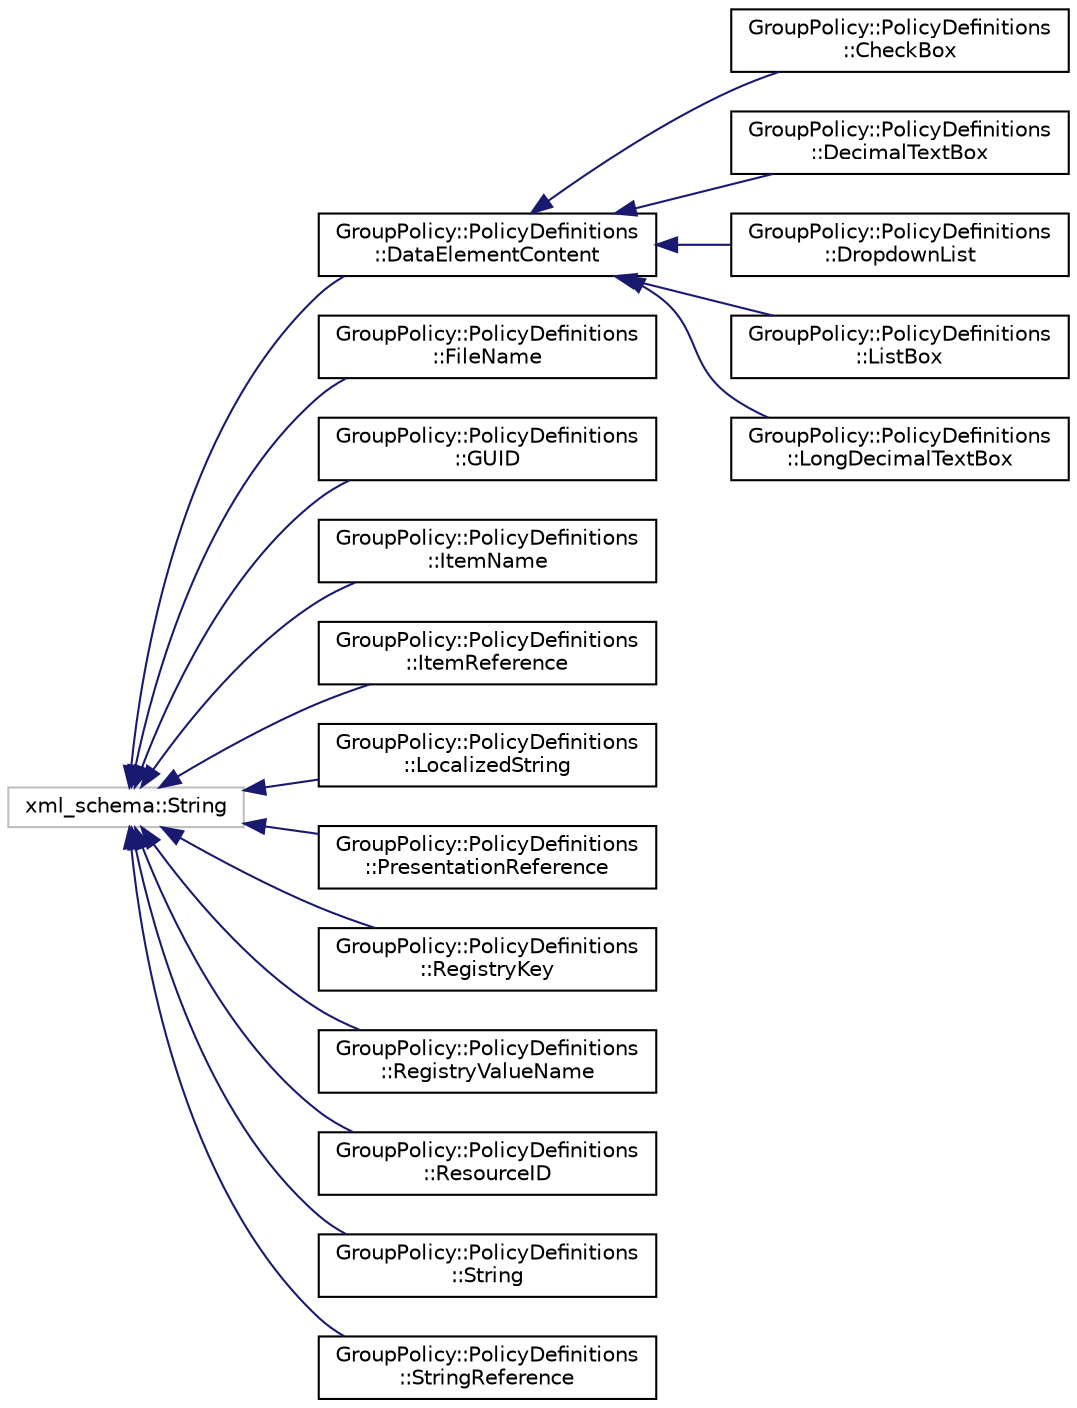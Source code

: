 digraph "Graphical Class Hierarchy"
{
 // LATEX_PDF_SIZE
  edge [fontname="Helvetica",fontsize="10",labelfontname="Helvetica",labelfontsize="10"];
  node [fontname="Helvetica",fontsize="10",shape=record];
  rankdir="LR";
  Node386 [label="xml_schema::String",height=0.2,width=0.4,color="grey75", fillcolor="white", style="filled",tooltip=" "];
  Node386 -> Node0 [dir="back",color="midnightblue",fontsize="10",style="solid",fontname="Helvetica"];
  Node0 [label="GroupPolicy::PolicyDefinitions\l::DataElementContent",height=0.2,width=0.4,color="black", fillcolor="white", style="filled",URL="$class_group_policy_1_1_policy_definitions_1_1_data_element_content.html",tooltip="Class corresponding to the DataElementContent schema type."];
  Node0 -> Node1 [dir="back",color="midnightblue",fontsize="10",style="solid",fontname="Helvetica"];
  Node1 [label="GroupPolicy::PolicyDefinitions\l::CheckBox",height=0.2,width=0.4,color="black", fillcolor="white", style="filled",URL="$class_group_policy_1_1_policy_definitions_1_1_check_box.html",tooltip="Class corresponding to the CheckBox schema type."];
  Node0 -> Node2 [dir="back",color="midnightblue",fontsize="10",style="solid",fontname="Helvetica"];
  Node2 [label="GroupPolicy::PolicyDefinitions\l::DecimalTextBox",height=0.2,width=0.4,color="black", fillcolor="white", style="filled",URL="$class_group_policy_1_1_policy_definitions_1_1_decimal_text_box.html",tooltip="Class corresponding to the DecimalTextBox schema type."];
  Node0 -> Node3 [dir="back",color="midnightblue",fontsize="10",style="solid",fontname="Helvetica"];
  Node3 [label="GroupPolicy::PolicyDefinitions\l::DropdownList",height=0.2,width=0.4,color="black", fillcolor="white", style="filled",URL="$class_group_policy_1_1_policy_definitions_1_1_dropdown_list.html",tooltip="Class corresponding to the DropdownList schema type."];
  Node0 -> Node4 [dir="back",color="midnightblue",fontsize="10",style="solid",fontname="Helvetica"];
  Node4 [label="GroupPolicy::PolicyDefinitions\l::ListBox",height=0.2,width=0.4,color="black", fillcolor="white", style="filled",URL="$class_group_policy_1_1_policy_definitions_1_1_list_box.html",tooltip="Class corresponding to the ListBox schema type."];
  Node0 -> Node5 [dir="back",color="midnightblue",fontsize="10",style="solid",fontname="Helvetica"];
  Node5 [label="GroupPolicy::PolicyDefinitions\l::LongDecimalTextBox",height=0.2,width=0.4,color="black", fillcolor="white", style="filled",URL="$class_group_policy_1_1_policy_definitions_1_1_long_decimal_text_box.html",tooltip="Class corresponding to the LongDecimalTextBox schema type."];
  Node386 -> Node393 [dir="back",color="midnightblue",fontsize="10",style="solid",fontname="Helvetica"];
  Node393 [label="GroupPolicy::PolicyDefinitions\l::FileName",height=0.2,width=0.4,color="black", fillcolor="white", style="filled",URL="$class_group_policy_1_1_policy_definitions_1_1_file_name.html",tooltip="Class corresponding to the fileName schema type."];
  Node386 -> Node394 [dir="back",color="midnightblue",fontsize="10",style="solid",fontname="Helvetica"];
  Node394 [label="GroupPolicy::PolicyDefinitions\l::GUID",height=0.2,width=0.4,color="black", fillcolor="white", style="filled",URL="$class_group_policy_1_1_policy_definitions_1_1_g_u_i_d.html",tooltip="Class corresponding to the GUID schema type."];
  Node386 -> Node395 [dir="back",color="midnightblue",fontsize="10",style="solid",fontname="Helvetica"];
  Node395 [label="GroupPolicy::PolicyDefinitions\l::ItemName",height=0.2,width=0.4,color="black", fillcolor="white", style="filled",URL="$class_group_policy_1_1_policy_definitions_1_1_item_name.html",tooltip="Class corresponding to the itemName schema type."];
  Node386 -> Node396 [dir="back",color="midnightblue",fontsize="10",style="solid",fontname="Helvetica"];
  Node396 [label="GroupPolicy::PolicyDefinitions\l::ItemReference",height=0.2,width=0.4,color="black", fillcolor="white", style="filled",URL="$class_group_policy_1_1_policy_definitions_1_1_item_reference.html",tooltip="Class corresponding to the itemReference schema type."];
  Node386 -> Node397 [dir="back",color="midnightblue",fontsize="10",style="solid",fontname="Helvetica"];
  Node397 [label="GroupPolicy::PolicyDefinitions\l::LocalizedString",height=0.2,width=0.4,color="black", fillcolor="white", style="filled",URL="$class_group_policy_1_1_policy_definitions_1_1_localized_string.html",tooltip="Class corresponding to the LocalizedString schema type."];
  Node386 -> Node398 [dir="back",color="midnightblue",fontsize="10",style="solid",fontname="Helvetica"];
  Node398 [label="GroupPolicy::PolicyDefinitions\l::PresentationReference",height=0.2,width=0.4,color="black", fillcolor="white", style="filled",URL="$class_group_policy_1_1_policy_definitions_1_1_presentation_reference.html",tooltip="Class corresponding to the presentationReference schema type."];
  Node386 -> Node399 [dir="back",color="midnightblue",fontsize="10",style="solid",fontname="Helvetica"];
  Node399 [label="GroupPolicy::PolicyDefinitions\l::RegistryKey",height=0.2,width=0.4,color="black", fillcolor="white", style="filled",URL="$class_group_policy_1_1_policy_definitions_1_1_registry_key.html",tooltip="Class corresponding to the registryKey schema type."];
  Node386 -> Node400 [dir="back",color="midnightblue",fontsize="10",style="solid",fontname="Helvetica"];
  Node400 [label="GroupPolicy::PolicyDefinitions\l::RegistryValueName",height=0.2,width=0.4,color="black", fillcolor="white", style="filled",URL="$class_group_policy_1_1_policy_definitions_1_1_registry_value_name.html",tooltip="Class corresponding to the registryValueName schema type."];
  Node386 -> Node401 [dir="back",color="midnightblue",fontsize="10",style="solid",fontname="Helvetica"];
  Node401 [label="GroupPolicy::PolicyDefinitions\l::ResourceID",height=0.2,width=0.4,color="black", fillcolor="white", style="filled",URL="$class_group_policy_1_1_policy_definitions_1_1_resource_i_d.html",tooltip="Class corresponding to the resourceID schema type."];
  Node386 -> Node402 [dir="back",color="midnightblue",fontsize="10",style="solid",fontname="Helvetica"];
  Node402 [label="GroupPolicy::PolicyDefinitions\l::String",height=0.2,width=0.4,color="black", fillcolor="white", style="filled",URL="$class_group_policy_1_1_policy_definitions_1_1_string.html",tooltip="Class corresponding to the string schema type."];
  Node386 -> Node403 [dir="back",color="midnightblue",fontsize="10",style="solid",fontname="Helvetica"];
  Node403 [label="GroupPolicy::PolicyDefinitions\l::StringReference",height=0.2,width=0.4,color="black", fillcolor="white", style="filled",URL="$class_group_policy_1_1_policy_definitions_1_1_string_reference.html",tooltip="Class corresponding to the stringReference schema type."];
}
